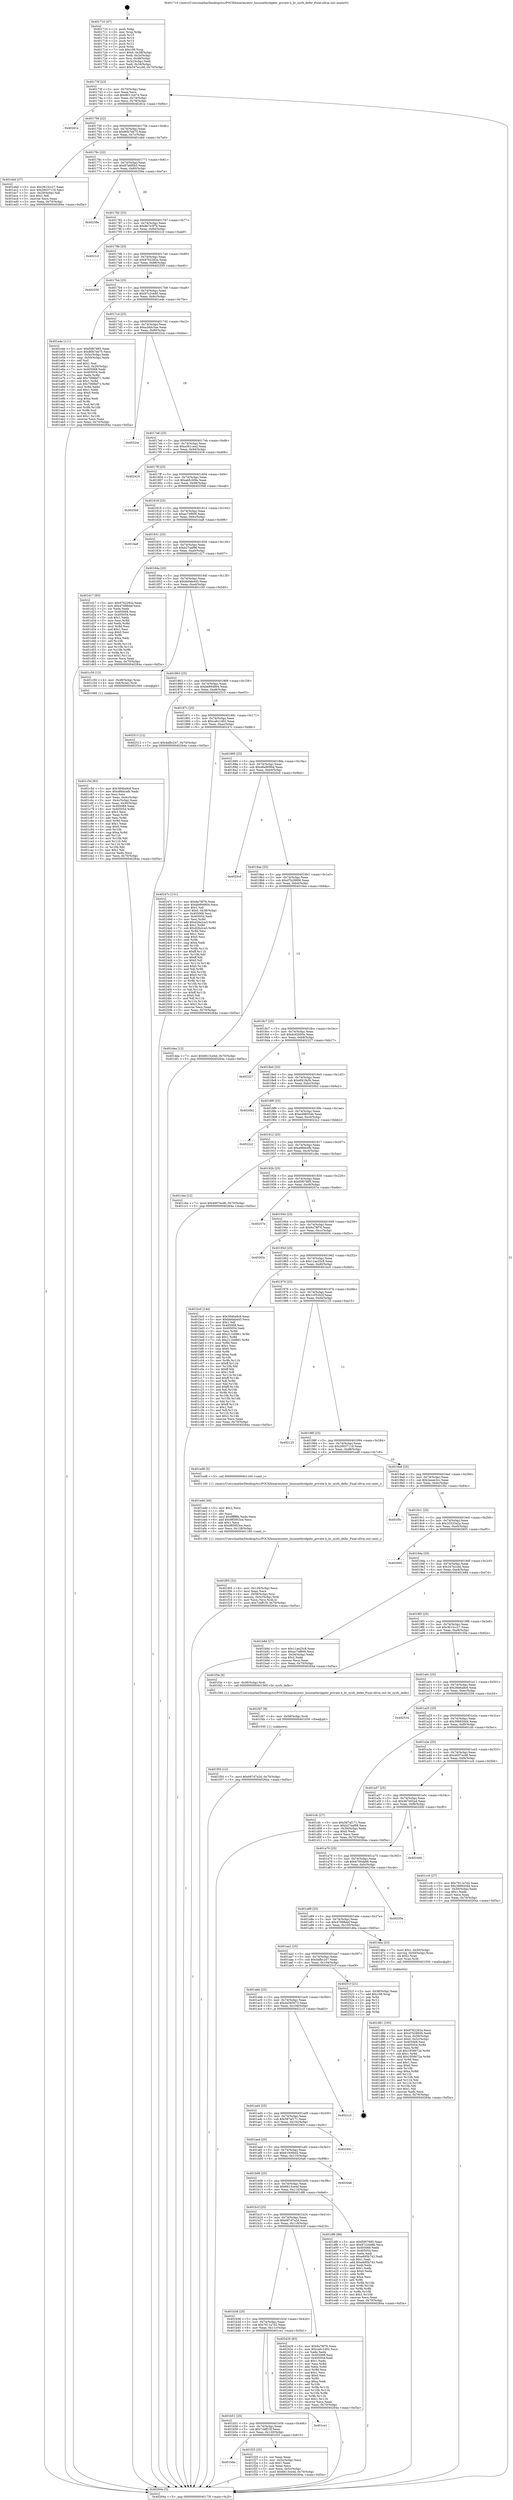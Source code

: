 digraph "0x401710" {
  label = "0x401710 (/mnt/c/Users/mathe/Desktop/tcc/POCII/binaries/extr_linuxnetbridgebr_private.h_br_sysfs_delbr_Final-ollvm.out::main(0))"
  labelloc = "t"
  node[shape=record]

  Entry [label="",width=0.3,height=0.3,shape=circle,fillcolor=black,style=filled]
  "0x40173f" [label="{
     0x40173f [23]\l
     | [instrs]\l
     &nbsp;&nbsp;0x40173f \<+3\>: mov -0x70(%rbp),%eax\l
     &nbsp;&nbsp;0x401742 \<+2\>: mov %eax,%ecx\l
     &nbsp;&nbsp;0x401744 \<+6\>: sub $0x8011b474,%ecx\l
     &nbsp;&nbsp;0x40174a \<+3\>: mov %eax,-0x74(%rbp)\l
     &nbsp;&nbsp;0x40174d \<+3\>: mov %ecx,-0x78(%rbp)\l
     &nbsp;&nbsp;0x401750 \<+6\>: je 000000000040261e \<main+0xf0e\>\l
  }"]
  "0x40261e" [label="{
     0x40261e\l
  }", style=dashed]
  "0x401756" [label="{
     0x401756 [22]\l
     | [instrs]\l
     &nbsp;&nbsp;0x401756 \<+5\>: jmp 000000000040175b \<main+0x4b\>\l
     &nbsp;&nbsp;0x40175b \<+3\>: mov -0x74(%rbp),%eax\l
     &nbsp;&nbsp;0x40175e \<+5\>: sub $0x80b7eb75,%eax\l
     &nbsp;&nbsp;0x401763 \<+3\>: mov %eax,-0x7c(%rbp)\l
     &nbsp;&nbsp;0x401766 \<+6\>: je 0000000000401ebd \<main+0x7ad\>\l
  }"]
  Exit [label="",width=0.3,height=0.3,shape=circle,fillcolor=black,style=filled,peripheries=2]
  "0x401ebd" [label="{
     0x401ebd [27]\l
     | [instrs]\l
     &nbsp;&nbsp;0x401ebd \<+5\>: mov $0x3615cc27,%eax\l
     &nbsp;&nbsp;0x401ec2 \<+5\>: mov $0x26037118,%ecx\l
     &nbsp;&nbsp;0x401ec7 \<+3\>: mov -0x29(%rbp),%dl\l
     &nbsp;&nbsp;0x401eca \<+3\>: test $0x1,%dl\l
     &nbsp;&nbsp;0x401ecd \<+3\>: cmovne %ecx,%eax\l
     &nbsp;&nbsp;0x401ed0 \<+3\>: mov %eax,-0x70(%rbp)\l
     &nbsp;&nbsp;0x401ed3 \<+5\>: jmp 000000000040264a \<main+0xf3a\>\l
  }"]
  "0x40176c" [label="{
     0x40176c [22]\l
     | [instrs]\l
     &nbsp;&nbsp;0x40176c \<+5\>: jmp 0000000000401771 \<main+0x61\>\l
     &nbsp;&nbsp;0x401771 \<+3\>: mov -0x74(%rbp),%eax\l
     &nbsp;&nbsp;0x401774 \<+5\>: sub $0x87a6f0b5,%eax\l
     &nbsp;&nbsp;0x401779 \<+3\>: mov %eax,-0x80(%rbp)\l
     &nbsp;&nbsp;0x40177c \<+6\>: je 000000000040258a \<main+0xe7a\>\l
  }"]
  "0x401f50" [label="{
     0x401f50 [12]\l
     | [instrs]\l
     &nbsp;&nbsp;0x401f50 \<+7\>: movl $0x687d7a2d,-0x70(%rbp)\l
     &nbsp;&nbsp;0x401f57 \<+5\>: jmp 000000000040264a \<main+0xf3a\>\l
  }"]
  "0x40258a" [label="{
     0x40258a\l
  }", style=dashed]
  "0x401782" [label="{
     0x401782 [25]\l
     | [instrs]\l
     &nbsp;&nbsp;0x401782 \<+5\>: jmp 0000000000401787 \<main+0x77\>\l
     &nbsp;&nbsp;0x401787 \<+3\>: mov -0x74(%rbp),%eax\l
     &nbsp;&nbsp;0x40178a \<+5\>: sub $0x8b7e3f7b,%eax\l
     &nbsp;&nbsp;0x40178f \<+6\>: mov %eax,-0x84(%rbp)\l
     &nbsp;&nbsp;0x401795 \<+6\>: je 00000000004021cf \<main+0xabf\>\l
  }"]
  "0x401f47" [label="{
     0x401f47 [9]\l
     | [instrs]\l
     &nbsp;&nbsp;0x401f47 \<+4\>: mov -0x58(%rbp),%rdi\l
     &nbsp;&nbsp;0x401f4b \<+5\>: call 0000000000401030 \<free@plt\>\l
     | [calls]\l
     &nbsp;&nbsp;0x401030 \{1\} (unknown)\l
  }"]
  "0x4021cf" [label="{
     0x4021cf\l
  }", style=dashed]
  "0x40179b" [label="{
     0x40179b [25]\l
     | [instrs]\l
     &nbsp;&nbsp;0x40179b \<+5\>: jmp 00000000004017a0 \<main+0x90\>\l
     &nbsp;&nbsp;0x4017a0 \<+3\>: mov -0x74(%rbp),%eax\l
     &nbsp;&nbsp;0x4017a3 \<+5\>: sub $0x9762282a,%eax\l
     &nbsp;&nbsp;0x4017a8 \<+6\>: mov %eax,-0x88(%rbp)\l
     &nbsp;&nbsp;0x4017ae \<+6\>: je 0000000000402550 \<main+0xe40\>\l
  }"]
  "0x401b6a" [label="{
     0x401b6a\l
  }", style=dashed]
  "0x402550" [label="{
     0x402550\l
  }", style=dashed]
  "0x4017b4" [label="{
     0x4017b4 [25]\l
     | [instrs]\l
     &nbsp;&nbsp;0x4017b4 \<+5\>: jmp 00000000004017b9 \<main+0xa9\>\l
     &nbsp;&nbsp;0x4017b9 \<+3\>: mov -0x74(%rbp),%eax\l
     &nbsp;&nbsp;0x4017bc \<+5\>: sub $0x97c24480,%eax\l
     &nbsp;&nbsp;0x4017c1 \<+6\>: mov %eax,-0x8c(%rbp)\l
     &nbsp;&nbsp;0x4017c7 \<+6\>: je 0000000000401e4e \<main+0x73e\>\l
  }"]
  "0x401f25" [label="{
     0x401f25 [25]\l
     | [instrs]\l
     &nbsp;&nbsp;0x401f25 \<+2\>: xor %eax,%eax\l
     &nbsp;&nbsp;0x401f27 \<+3\>: mov -0x5c(%rbp),%ecx\l
     &nbsp;&nbsp;0x401f2a \<+3\>: sub $0x1,%eax\l
     &nbsp;&nbsp;0x401f2d \<+2\>: sub %eax,%ecx\l
     &nbsp;&nbsp;0x401f2f \<+3\>: mov %ecx,-0x5c(%rbp)\l
     &nbsp;&nbsp;0x401f32 \<+7\>: movl $0x6613ce4d,-0x70(%rbp)\l
     &nbsp;&nbsp;0x401f39 \<+5\>: jmp 000000000040264a \<main+0xf3a\>\l
  }"]
  "0x401e4e" [label="{
     0x401e4e [111]\l
     | [instrs]\l
     &nbsp;&nbsp;0x401e4e \<+5\>: mov $0xf5f07885,%eax\l
     &nbsp;&nbsp;0x401e53 \<+5\>: mov $0x80b7eb75,%ecx\l
     &nbsp;&nbsp;0x401e58 \<+3\>: mov -0x5c(%rbp),%edx\l
     &nbsp;&nbsp;0x401e5b \<+3\>: cmp -0x50(%rbp),%edx\l
     &nbsp;&nbsp;0x401e5e \<+4\>: setl %sil\l
     &nbsp;&nbsp;0x401e62 \<+4\>: and $0x1,%sil\l
     &nbsp;&nbsp;0x401e66 \<+4\>: mov %sil,-0x29(%rbp)\l
     &nbsp;&nbsp;0x401e6a \<+7\>: mov 0x405068,%edx\l
     &nbsp;&nbsp;0x401e71 \<+7\>: mov 0x405054,%edi\l
     &nbsp;&nbsp;0x401e78 \<+3\>: mov %edx,%r8d\l
     &nbsp;&nbsp;0x401e7b \<+7\>: add $0x7068bf71,%r8d\l
     &nbsp;&nbsp;0x401e82 \<+4\>: sub $0x1,%r8d\l
     &nbsp;&nbsp;0x401e86 \<+7\>: sub $0x7068bf71,%r8d\l
     &nbsp;&nbsp;0x401e8d \<+4\>: imul %r8d,%edx\l
     &nbsp;&nbsp;0x401e91 \<+3\>: and $0x1,%edx\l
     &nbsp;&nbsp;0x401e94 \<+3\>: cmp $0x0,%edx\l
     &nbsp;&nbsp;0x401e97 \<+4\>: sete %sil\l
     &nbsp;&nbsp;0x401e9b \<+3\>: cmp $0xa,%edi\l
     &nbsp;&nbsp;0x401e9e \<+4\>: setl %r9b\l
     &nbsp;&nbsp;0x401ea2 \<+3\>: mov %sil,%r10b\l
     &nbsp;&nbsp;0x401ea5 \<+3\>: and %r9b,%r10b\l
     &nbsp;&nbsp;0x401ea8 \<+3\>: xor %r9b,%sil\l
     &nbsp;&nbsp;0x401eab \<+3\>: or %sil,%r10b\l
     &nbsp;&nbsp;0x401eae \<+4\>: test $0x1,%r10b\l
     &nbsp;&nbsp;0x401eb2 \<+3\>: cmovne %ecx,%eax\l
     &nbsp;&nbsp;0x401eb5 \<+3\>: mov %eax,-0x70(%rbp)\l
     &nbsp;&nbsp;0x401eb8 \<+5\>: jmp 000000000040264a \<main+0xf3a\>\l
  }"]
  "0x4017cd" [label="{
     0x4017cd [25]\l
     | [instrs]\l
     &nbsp;&nbsp;0x4017cd \<+5\>: jmp 00000000004017d2 \<main+0xc2\>\l
     &nbsp;&nbsp;0x4017d2 \<+3\>: mov -0x74(%rbp),%eax\l
     &nbsp;&nbsp;0x4017d5 \<+5\>: sub $0xa3ddc5ae,%eax\l
     &nbsp;&nbsp;0x4017da \<+6\>: mov %eax,-0x90(%rbp)\l
     &nbsp;&nbsp;0x4017e0 \<+6\>: je 00000000004022ce \<main+0xbbe\>\l
  }"]
  "0x401b51" [label="{
     0x401b51 [25]\l
     | [instrs]\l
     &nbsp;&nbsp;0x401b51 \<+5\>: jmp 0000000000401b56 \<main+0x446\>\l
     &nbsp;&nbsp;0x401b56 \<+3\>: mov -0x74(%rbp),%eax\l
     &nbsp;&nbsp;0x401b59 \<+5\>: sub $0x7cbff15f,%eax\l
     &nbsp;&nbsp;0x401b5e \<+6\>: mov %eax,-0x120(%rbp)\l
     &nbsp;&nbsp;0x401b64 \<+6\>: je 0000000000401f25 \<main+0x815\>\l
  }"]
  "0x4022ce" [label="{
     0x4022ce\l
  }", style=dashed]
  "0x4017e6" [label="{
     0x4017e6 [25]\l
     | [instrs]\l
     &nbsp;&nbsp;0x4017e6 \<+5\>: jmp 00000000004017eb \<main+0xdb\>\l
     &nbsp;&nbsp;0x4017eb \<+3\>: mov -0x74(%rbp),%eax\l
     &nbsp;&nbsp;0x4017ee \<+5\>: sub $0xa561cee2,%eax\l
     &nbsp;&nbsp;0x4017f3 \<+6\>: mov %eax,-0x94(%rbp)\l
     &nbsp;&nbsp;0x4017f9 \<+6\>: je 0000000000402418 \<main+0xd08\>\l
  }"]
  "0x401ce1" [label="{
     0x401ce1\l
  }", style=dashed]
  "0x402418" [label="{
     0x402418\l
  }", style=dashed]
  "0x4017ff" [label="{
     0x4017ff [25]\l
     | [instrs]\l
     &nbsp;&nbsp;0x4017ff \<+5\>: jmp 0000000000401804 \<main+0xf4\>\l
     &nbsp;&nbsp;0x401804 \<+3\>: mov -0x74(%rbp),%eax\l
     &nbsp;&nbsp;0x401807 \<+5\>: sub $0xabfc309e,%eax\l
     &nbsp;&nbsp;0x40180c \<+6\>: mov %eax,-0x98(%rbp)\l
     &nbsp;&nbsp;0x401812 \<+6\>: je 00000000004025b8 \<main+0xea8\>\l
  }"]
  "0x401b38" [label="{
     0x401b38 [25]\l
     | [instrs]\l
     &nbsp;&nbsp;0x401b38 \<+5\>: jmp 0000000000401b3d \<main+0x42d\>\l
     &nbsp;&nbsp;0x401b3d \<+3\>: mov -0x74(%rbp),%eax\l
     &nbsp;&nbsp;0x401b40 \<+5\>: sub $0x7911a7d2,%eax\l
     &nbsp;&nbsp;0x401b45 \<+6\>: mov %eax,-0x11c(%rbp)\l
     &nbsp;&nbsp;0x401b4b \<+6\>: je 0000000000401ce1 \<main+0x5d1\>\l
  }"]
  "0x4025b8" [label="{
     0x4025b8\l
  }", style=dashed]
  "0x401818" [label="{
     0x401818 [25]\l
     | [instrs]\l
     &nbsp;&nbsp;0x401818 \<+5\>: jmp 000000000040181d \<main+0x10d\>\l
     &nbsp;&nbsp;0x40181d \<+3\>: mov -0x74(%rbp),%eax\l
     &nbsp;&nbsp;0x401820 \<+5\>: sub $0xac74f609,%eax\l
     &nbsp;&nbsp;0x401825 \<+6\>: mov %eax,-0x9c(%rbp)\l
     &nbsp;&nbsp;0x40182b \<+6\>: je 0000000000401ba8 \<main+0x498\>\l
  }"]
  "0x402429" [label="{
     0x402429 [83]\l
     | [instrs]\l
     &nbsp;&nbsp;0x402429 \<+5\>: mov $0x8a78f76,%eax\l
     &nbsp;&nbsp;0x40242e \<+5\>: mov $0xca6c1d02,%ecx\l
     &nbsp;&nbsp;0x402433 \<+2\>: xor %edx,%edx\l
     &nbsp;&nbsp;0x402435 \<+7\>: mov 0x405068,%esi\l
     &nbsp;&nbsp;0x40243c \<+7\>: mov 0x405054,%edi\l
     &nbsp;&nbsp;0x402443 \<+3\>: sub $0x1,%edx\l
     &nbsp;&nbsp;0x402446 \<+3\>: mov %esi,%r8d\l
     &nbsp;&nbsp;0x402449 \<+3\>: add %edx,%r8d\l
     &nbsp;&nbsp;0x40244c \<+4\>: imul %r8d,%esi\l
     &nbsp;&nbsp;0x402450 \<+3\>: and $0x1,%esi\l
     &nbsp;&nbsp;0x402453 \<+3\>: cmp $0x0,%esi\l
     &nbsp;&nbsp;0x402456 \<+4\>: sete %r9b\l
     &nbsp;&nbsp;0x40245a \<+3\>: cmp $0xa,%edi\l
     &nbsp;&nbsp;0x40245d \<+4\>: setl %r10b\l
     &nbsp;&nbsp;0x402461 \<+3\>: mov %r9b,%r11b\l
     &nbsp;&nbsp;0x402464 \<+3\>: and %r10b,%r11b\l
     &nbsp;&nbsp;0x402467 \<+3\>: xor %r10b,%r9b\l
     &nbsp;&nbsp;0x40246a \<+3\>: or %r9b,%r11b\l
     &nbsp;&nbsp;0x40246d \<+4\>: test $0x1,%r11b\l
     &nbsp;&nbsp;0x402471 \<+3\>: cmovne %ecx,%eax\l
     &nbsp;&nbsp;0x402474 \<+3\>: mov %eax,-0x70(%rbp)\l
     &nbsp;&nbsp;0x402477 \<+5\>: jmp 000000000040264a \<main+0xf3a\>\l
  }"]
  "0x401ba8" [label="{
     0x401ba8\l
  }", style=dashed]
  "0x401831" [label="{
     0x401831 [25]\l
     | [instrs]\l
     &nbsp;&nbsp;0x401831 \<+5\>: jmp 0000000000401836 \<main+0x126\>\l
     &nbsp;&nbsp;0x401836 \<+3\>: mov -0x74(%rbp),%eax\l
     &nbsp;&nbsp;0x401839 \<+5\>: sub $0xb27aaf98,%eax\l
     &nbsp;&nbsp;0x40183e \<+6\>: mov %eax,-0xa0(%rbp)\l
     &nbsp;&nbsp;0x401844 \<+6\>: je 0000000000401d17 \<main+0x607\>\l
  }"]
  "0x401f05" [label="{
     0x401f05 [32]\l
     | [instrs]\l
     &nbsp;&nbsp;0x401f05 \<+6\>: mov -0x128(%rbp),%ecx\l
     &nbsp;&nbsp;0x401f0b \<+3\>: imul %eax,%ecx\l
     &nbsp;&nbsp;0x401f0e \<+4\>: mov -0x58(%rbp),%rsi\l
     &nbsp;&nbsp;0x401f12 \<+4\>: movslq -0x5c(%rbp),%rdi\l
     &nbsp;&nbsp;0x401f16 \<+3\>: mov %ecx,(%rsi,%rdi,4)\l
     &nbsp;&nbsp;0x401f19 \<+7\>: movl $0x7cbff15f,-0x70(%rbp)\l
     &nbsp;&nbsp;0x401f20 \<+5\>: jmp 000000000040264a \<main+0xf3a\>\l
  }"]
  "0x401d17" [label="{
     0x401d17 [83]\l
     | [instrs]\l
     &nbsp;&nbsp;0x401d17 \<+5\>: mov $0x9762282a,%eax\l
     &nbsp;&nbsp;0x401d1c \<+5\>: mov $0x47088def,%ecx\l
     &nbsp;&nbsp;0x401d21 \<+2\>: xor %edx,%edx\l
     &nbsp;&nbsp;0x401d23 \<+7\>: mov 0x405068,%esi\l
     &nbsp;&nbsp;0x401d2a \<+7\>: mov 0x405054,%edi\l
     &nbsp;&nbsp;0x401d31 \<+3\>: sub $0x1,%edx\l
     &nbsp;&nbsp;0x401d34 \<+3\>: mov %esi,%r8d\l
     &nbsp;&nbsp;0x401d37 \<+3\>: add %edx,%r8d\l
     &nbsp;&nbsp;0x401d3a \<+4\>: imul %r8d,%esi\l
     &nbsp;&nbsp;0x401d3e \<+3\>: and $0x1,%esi\l
     &nbsp;&nbsp;0x401d41 \<+3\>: cmp $0x0,%esi\l
     &nbsp;&nbsp;0x401d44 \<+4\>: sete %r9b\l
     &nbsp;&nbsp;0x401d48 \<+3\>: cmp $0xa,%edi\l
     &nbsp;&nbsp;0x401d4b \<+4\>: setl %r10b\l
     &nbsp;&nbsp;0x401d4f \<+3\>: mov %r9b,%r11b\l
     &nbsp;&nbsp;0x401d52 \<+3\>: and %r10b,%r11b\l
     &nbsp;&nbsp;0x401d55 \<+3\>: xor %r10b,%r9b\l
     &nbsp;&nbsp;0x401d58 \<+3\>: or %r9b,%r11b\l
     &nbsp;&nbsp;0x401d5b \<+4\>: test $0x1,%r11b\l
     &nbsp;&nbsp;0x401d5f \<+3\>: cmovne %ecx,%eax\l
     &nbsp;&nbsp;0x401d62 \<+3\>: mov %eax,-0x70(%rbp)\l
     &nbsp;&nbsp;0x401d65 \<+5\>: jmp 000000000040264a \<main+0xf3a\>\l
  }"]
  "0x40184a" [label="{
     0x40184a [25]\l
     | [instrs]\l
     &nbsp;&nbsp;0x40184a \<+5\>: jmp 000000000040184f \<main+0x13f\>\l
     &nbsp;&nbsp;0x40184f \<+3\>: mov -0x74(%rbp),%eax\l
     &nbsp;&nbsp;0x401852 \<+5\>: sub $0xbb0ab445,%eax\l
     &nbsp;&nbsp;0x401857 \<+6\>: mov %eax,-0xa4(%rbp)\l
     &nbsp;&nbsp;0x40185d \<+6\>: je 0000000000401c50 \<main+0x540\>\l
  }"]
  "0x401edd" [label="{
     0x401edd [40]\l
     | [instrs]\l
     &nbsp;&nbsp;0x401edd \<+5\>: mov $0x2,%ecx\l
     &nbsp;&nbsp;0x401ee2 \<+1\>: cltd\l
     &nbsp;&nbsp;0x401ee3 \<+2\>: idiv %ecx\l
     &nbsp;&nbsp;0x401ee5 \<+6\>: imul $0xfffffffe,%edx,%ecx\l
     &nbsp;&nbsp;0x401eeb \<+6\>: add $0x985953ce,%ecx\l
     &nbsp;&nbsp;0x401ef1 \<+3\>: add $0x1,%ecx\l
     &nbsp;&nbsp;0x401ef4 \<+6\>: sub $0x985953ce,%ecx\l
     &nbsp;&nbsp;0x401efa \<+6\>: mov %ecx,-0x128(%rbp)\l
     &nbsp;&nbsp;0x401f00 \<+5\>: call 0000000000401160 \<next_i\>\l
     | [calls]\l
     &nbsp;&nbsp;0x401160 \{1\} (/mnt/c/Users/mathe/Desktop/tcc/POCII/binaries/extr_linuxnetbridgebr_private.h_br_sysfs_delbr_Final-ollvm.out::next_i)\l
  }"]
  "0x401c50" [label="{
     0x401c50 [13]\l
     | [instrs]\l
     &nbsp;&nbsp;0x401c50 \<+4\>: mov -0x48(%rbp),%rax\l
     &nbsp;&nbsp;0x401c54 \<+4\>: mov 0x8(%rax),%rdi\l
     &nbsp;&nbsp;0x401c58 \<+5\>: call 0000000000401060 \<atoi@plt\>\l
     | [calls]\l
     &nbsp;&nbsp;0x401060 \{1\} (unknown)\l
  }"]
  "0x401863" [label="{
     0x401863 [25]\l
     | [instrs]\l
     &nbsp;&nbsp;0x401863 \<+5\>: jmp 0000000000401868 \<main+0x158\>\l
     &nbsp;&nbsp;0x401868 \<+3\>: mov -0x74(%rbp),%eax\l
     &nbsp;&nbsp;0x40186b \<+5\>: sub $0xbb894804,%eax\l
     &nbsp;&nbsp;0x401870 \<+6\>: mov %eax,-0xa8(%rbp)\l
     &nbsp;&nbsp;0x401876 \<+6\>: je 0000000000402513 \<main+0xe03\>\l
  }"]
  "0x401b1f" [label="{
     0x401b1f [25]\l
     | [instrs]\l
     &nbsp;&nbsp;0x401b1f \<+5\>: jmp 0000000000401b24 \<main+0x414\>\l
     &nbsp;&nbsp;0x401b24 \<+3\>: mov -0x74(%rbp),%eax\l
     &nbsp;&nbsp;0x401b27 \<+5\>: sub $0x687d7a2d,%eax\l
     &nbsp;&nbsp;0x401b2c \<+6\>: mov %eax,-0x118(%rbp)\l
     &nbsp;&nbsp;0x401b32 \<+6\>: je 0000000000402429 \<main+0xd19\>\l
  }"]
  "0x402513" [label="{
     0x402513 [12]\l
     | [instrs]\l
     &nbsp;&nbsp;0x402513 \<+7\>: movl $0x4afbc247,-0x70(%rbp)\l
     &nbsp;&nbsp;0x40251a \<+5\>: jmp 000000000040264a \<main+0xf3a\>\l
  }"]
  "0x40187c" [label="{
     0x40187c [25]\l
     | [instrs]\l
     &nbsp;&nbsp;0x40187c \<+5\>: jmp 0000000000401881 \<main+0x171\>\l
     &nbsp;&nbsp;0x401881 \<+3\>: mov -0x74(%rbp),%eax\l
     &nbsp;&nbsp;0x401884 \<+5\>: sub $0xca6c1d02,%eax\l
     &nbsp;&nbsp;0x401889 \<+6\>: mov %eax,-0xac(%rbp)\l
     &nbsp;&nbsp;0x40188f \<+6\>: je 000000000040247c \<main+0xd6c\>\l
  }"]
  "0x401df6" [label="{
     0x401df6 [88]\l
     | [instrs]\l
     &nbsp;&nbsp;0x401df6 \<+5\>: mov $0xf5f07885,%eax\l
     &nbsp;&nbsp;0x401dfb \<+5\>: mov $0x97c24480,%ecx\l
     &nbsp;&nbsp;0x401e00 \<+7\>: mov 0x405068,%edx\l
     &nbsp;&nbsp;0x401e07 \<+7\>: mov 0x405054,%esi\l
     &nbsp;&nbsp;0x401e0e \<+2\>: mov %edx,%edi\l
     &nbsp;&nbsp;0x401e10 \<+6\>: sub $0xe695b743,%edi\l
     &nbsp;&nbsp;0x401e16 \<+3\>: sub $0x1,%edi\l
     &nbsp;&nbsp;0x401e19 \<+6\>: add $0xe695b743,%edi\l
     &nbsp;&nbsp;0x401e1f \<+3\>: imul %edi,%edx\l
     &nbsp;&nbsp;0x401e22 \<+3\>: and $0x1,%edx\l
     &nbsp;&nbsp;0x401e25 \<+3\>: cmp $0x0,%edx\l
     &nbsp;&nbsp;0x401e28 \<+4\>: sete %r8b\l
     &nbsp;&nbsp;0x401e2c \<+3\>: cmp $0xa,%esi\l
     &nbsp;&nbsp;0x401e2f \<+4\>: setl %r9b\l
     &nbsp;&nbsp;0x401e33 \<+3\>: mov %r8b,%r10b\l
     &nbsp;&nbsp;0x401e36 \<+3\>: and %r9b,%r10b\l
     &nbsp;&nbsp;0x401e39 \<+3\>: xor %r9b,%r8b\l
     &nbsp;&nbsp;0x401e3c \<+3\>: or %r8b,%r10b\l
     &nbsp;&nbsp;0x401e3f \<+4\>: test $0x1,%r10b\l
     &nbsp;&nbsp;0x401e43 \<+3\>: cmovne %ecx,%eax\l
     &nbsp;&nbsp;0x401e46 \<+3\>: mov %eax,-0x70(%rbp)\l
     &nbsp;&nbsp;0x401e49 \<+5\>: jmp 000000000040264a \<main+0xf3a\>\l
  }"]
  "0x40247c" [label="{
     0x40247c [151]\l
     | [instrs]\l
     &nbsp;&nbsp;0x40247c \<+5\>: mov $0x8a78f76,%eax\l
     &nbsp;&nbsp;0x402481 \<+5\>: mov $0xbb894804,%ecx\l
     &nbsp;&nbsp;0x402486 \<+2\>: mov $0x1,%dl\l
     &nbsp;&nbsp;0x402488 \<+7\>: movl $0x0,-0x38(%rbp)\l
     &nbsp;&nbsp;0x40248f \<+7\>: mov 0x405068,%esi\l
     &nbsp;&nbsp;0x402496 \<+7\>: mov 0x405054,%edi\l
     &nbsp;&nbsp;0x40249d \<+3\>: mov %esi,%r8d\l
     &nbsp;&nbsp;0x4024a0 \<+7\>: add $0xd2fa2ca3,%r8d\l
     &nbsp;&nbsp;0x4024a7 \<+4\>: sub $0x1,%r8d\l
     &nbsp;&nbsp;0x4024ab \<+7\>: sub $0xd2fa2ca3,%r8d\l
     &nbsp;&nbsp;0x4024b2 \<+4\>: imul %r8d,%esi\l
     &nbsp;&nbsp;0x4024b6 \<+3\>: and $0x1,%esi\l
     &nbsp;&nbsp;0x4024b9 \<+3\>: cmp $0x0,%esi\l
     &nbsp;&nbsp;0x4024bc \<+4\>: sete %r9b\l
     &nbsp;&nbsp;0x4024c0 \<+3\>: cmp $0xa,%edi\l
     &nbsp;&nbsp;0x4024c3 \<+4\>: setl %r10b\l
     &nbsp;&nbsp;0x4024c7 \<+3\>: mov %r9b,%r11b\l
     &nbsp;&nbsp;0x4024ca \<+4\>: xor $0xff,%r11b\l
     &nbsp;&nbsp;0x4024ce \<+3\>: mov %r10b,%bl\l
     &nbsp;&nbsp;0x4024d1 \<+3\>: xor $0xff,%bl\l
     &nbsp;&nbsp;0x4024d4 \<+3\>: xor $0x0,%dl\l
     &nbsp;&nbsp;0x4024d7 \<+3\>: mov %r11b,%r14b\l
     &nbsp;&nbsp;0x4024da \<+4\>: and $0x0,%r14b\l
     &nbsp;&nbsp;0x4024de \<+3\>: and %dl,%r9b\l
     &nbsp;&nbsp;0x4024e1 \<+3\>: mov %bl,%r15b\l
     &nbsp;&nbsp;0x4024e4 \<+4\>: and $0x0,%r15b\l
     &nbsp;&nbsp;0x4024e8 \<+3\>: and %dl,%r10b\l
     &nbsp;&nbsp;0x4024eb \<+3\>: or %r9b,%r14b\l
     &nbsp;&nbsp;0x4024ee \<+3\>: or %r10b,%r15b\l
     &nbsp;&nbsp;0x4024f1 \<+3\>: xor %r15b,%r14b\l
     &nbsp;&nbsp;0x4024f4 \<+3\>: or %bl,%r11b\l
     &nbsp;&nbsp;0x4024f7 \<+4\>: xor $0xff,%r11b\l
     &nbsp;&nbsp;0x4024fb \<+3\>: or $0x0,%dl\l
     &nbsp;&nbsp;0x4024fe \<+3\>: and %dl,%r11b\l
     &nbsp;&nbsp;0x402501 \<+3\>: or %r11b,%r14b\l
     &nbsp;&nbsp;0x402504 \<+4\>: test $0x1,%r14b\l
     &nbsp;&nbsp;0x402508 \<+3\>: cmovne %ecx,%eax\l
     &nbsp;&nbsp;0x40250b \<+3\>: mov %eax,-0x70(%rbp)\l
     &nbsp;&nbsp;0x40250e \<+5\>: jmp 000000000040264a \<main+0xf3a\>\l
  }"]
  "0x401895" [label="{
     0x401895 [25]\l
     | [instrs]\l
     &nbsp;&nbsp;0x401895 \<+5\>: jmp 000000000040189a \<main+0x18a\>\l
     &nbsp;&nbsp;0x40189a \<+3\>: mov -0x74(%rbp),%eax\l
     &nbsp;&nbsp;0x40189d \<+5\>: sub $0xd6a9099d,%eax\l
     &nbsp;&nbsp;0x4018a2 \<+6\>: mov %eax,-0xb0(%rbp)\l
     &nbsp;&nbsp;0x4018a8 \<+6\>: je 00000000004020cd \<main+0x9bd\>\l
  }"]
  "0x401b06" [label="{
     0x401b06 [25]\l
     | [instrs]\l
     &nbsp;&nbsp;0x401b06 \<+5\>: jmp 0000000000401b0b \<main+0x3fb\>\l
     &nbsp;&nbsp;0x401b0b \<+3\>: mov -0x74(%rbp),%eax\l
     &nbsp;&nbsp;0x401b0e \<+5\>: sub $0x6613ce4d,%eax\l
     &nbsp;&nbsp;0x401b13 \<+6\>: mov %eax,-0x114(%rbp)\l
     &nbsp;&nbsp;0x401b19 \<+6\>: je 0000000000401df6 \<main+0x6e6\>\l
  }"]
  "0x4020cd" [label="{
     0x4020cd\l
  }", style=dashed]
  "0x4018ae" [label="{
     0x4018ae [25]\l
     | [instrs]\l
     &nbsp;&nbsp;0x4018ae \<+5\>: jmp 00000000004018b3 \<main+0x1a3\>\l
     &nbsp;&nbsp;0x4018b3 \<+3\>: mov -0x74(%rbp),%eax\l
     &nbsp;&nbsp;0x4018b6 \<+5\>: sub $0xd7b28606,%eax\l
     &nbsp;&nbsp;0x4018bb \<+6\>: mov %eax,-0xb4(%rbp)\l
     &nbsp;&nbsp;0x4018c1 \<+6\>: je 0000000000401dea \<main+0x6da\>\l
  }"]
  "0x4020a6" [label="{
     0x4020a6\l
  }", style=dashed]
  "0x401dea" [label="{
     0x401dea [12]\l
     | [instrs]\l
     &nbsp;&nbsp;0x401dea \<+7\>: movl $0x6613ce4d,-0x70(%rbp)\l
     &nbsp;&nbsp;0x401df1 \<+5\>: jmp 000000000040264a \<main+0xf3a\>\l
  }"]
  "0x4018c7" [label="{
     0x4018c7 [25]\l
     | [instrs]\l
     &nbsp;&nbsp;0x4018c7 \<+5\>: jmp 00000000004018cc \<main+0x1bc\>\l
     &nbsp;&nbsp;0x4018cc \<+3\>: mov -0x74(%rbp),%eax\l
     &nbsp;&nbsp;0x4018cf \<+5\>: sub $0xdcd2b93e,%eax\l
     &nbsp;&nbsp;0x4018d4 \<+6\>: mov %eax,-0xb8(%rbp)\l
     &nbsp;&nbsp;0x4018da \<+6\>: je 0000000000402227 \<main+0xb17\>\l
  }"]
  "0x401aed" [label="{
     0x401aed [25]\l
     | [instrs]\l
     &nbsp;&nbsp;0x401aed \<+5\>: jmp 0000000000401af2 \<main+0x3e2\>\l
     &nbsp;&nbsp;0x401af2 \<+3\>: mov -0x74(%rbp),%eax\l
     &nbsp;&nbsp;0x401af5 \<+5\>: sub $0x619c6bd2,%eax\l
     &nbsp;&nbsp;0x401afa \<+6\>: mov %eax,-0x110(%rbp)\l
     &nbsp;&nbsp;0x401b00 \<+6\>: je 00000000004020a6 \<main+0x996\>\l
  }"]
  "0x402227" [label="{
     0x402227\l
  }", style=dashed]
  "0x4018e0" [label="{
     0x4018e0 [25]\l
     | [instrs]\l
     &nbsp;&nbsp;0x4018e0 \<+5\>: jmp 00000000004018e5 \<main+0x1d5\>\l
     &nbsp;&nbsp;0x4018e5 \<+3\>: mov -0x74(%rbp),%eax\l
     &nbsp;&nbsp;0x4018e8 \<+5\>: sub $0xdf41fa5b,%eax\l
     &nbsp;&nbsp;0x4018ed \<+6\>: mov %eax,-0xbc(%rbp)\l
     &nbsp;&nbsp;0x4018f3 \<+6\>: je 00000000004020b2 \<main+0x9a2\>\l
  }"]
  "0x40240c" [label="{
     0x40240c\l
  }", style=dashed]
  "0x4020b2" [label="{
     0x4020b2\l
  }", style=dashed]
  "0x4018f9" [label="{
     0x4018f9 [25]\l
     | [instrs]\l
     &nbsp;&nbsp;0x4018f9 \<+5\>: jmp 00000000004018fe \<main+0x1ee\>\l
     &nbsp;&nbsp;0x4018fe \<+3\>: mov -0x74(%rbp),%eax\l
     &nbsp;&nbsp;0x401901 \<+5\>: sub $0xe498054d,%eax\l
     &nbsp;&nbsp;0x401906 \<+6\>: mov %eax,-0xc0(%rbp)\l
     &nbsp;&nbsp;0x40190c \<+6\>: je 00000000004022c2 \<main+0xbb2\>\l
  }"]
  "0x401ad4" [label="{
     0x401ad4 [25]\l
     | [instrs]\l
     &nbsp;&nbsp;0x401ad4 \<+5\>: jmp 0000000000401ad9 \<main+0x3c9\>\l
     &nbsp;&nbsp;0x401ad9 \<+3\>: mov -0x74(%rbp),%eax\l
     &nbsp;&nbsp;0x401adc \<+5\>: sub $0x587af171,%eax\l
     &nbsp;&nbsp;0x401ae1 \<+6\>: mov %eax,-0x10c(%rbp)\l
     &nbsp;&nbsp;0x401ae7 \<+6\>: je 000000000040240c \<main+0xcfc\>\l
  }"]
  "0x4022c2" [label="{
     0x4022c2\l
  }", style=dashed]
  "0x401912" [label="{
     0x401912 [25]\l
     | [instrs]\l
     &nbsp;&nbsp;0x401912 \<+5\>: jmp 0000000000401917 \<main+0x207\>\l
     &nbsp;&nbsp;0x401917 \<+3\>: mov -0x74(%rbp),%eax\l
     &nbsp;&nbsp;0x40191a \<+5\>: sub $0xe88dcefb,%eax\l
     &nbsp;&nbsp;0x40191f \<+6\>: mov %eax,-0xc4(%rbp)\l
     &nbsp;&nbsp;0x401925 \<+6\>: je 0000000000401cba \<main+0x5aa\>\l
  }"]
  "0x4021c3" [label="{
     0x4021c3\l
  }", style=dashed]
  "0x401cba" [label="{
     0x401cba [12]\l
     | [instrs]\l
     &nbsp;&nbsp;0x401cba \<+7\>: movl $0x4607ecd6,-0x70(%rbp)\l
     &nbsp;&nbsp;0x401cc1 \<+5\>: jmp 000000000040264a \<main+0xf3a\>\l
  }"]
  "0x40192b" [label="{
     0x40192b [25]\l
     | [instrs]\l
     &nbsp;&nbsp;0x40192b \<+5\>: jmp 0000000000401930 \<main+0x220\>\l
     &nbsp;&nbsp;0x401930 \<+3\>: mov -0x74(%rbp),%eax\l
     &nbsp;&nbsp;0x401933 \<+5\>: sub $0xf5f07885,%eax\l
     &nbsp;&nbsp;0x401938 \<+6\>: mov %eax,-0xc8(%rbp)\l
     &nbsp;&nbsp;0x40193e \<+6\>: je 000000000040257e \<main+0xe6e\>\l
  }"]
  "0x401abb" [label="{
     0x401abb [25]\l
     | [instrs]\l
     &nbsp;&nbsp;0x401abb \<+5\>: jmp 0000000000401ac0 \<main+0x3b0\>\l
     &nbsp;&nbsp;0x401ac0 \<+3\>: mov -0x74(%rbp),%eax\l
     &nbsp;&nbsp;0x401ac3 \<+5\>: sub $0x4e565673,%eax\l
     &nbsp;&nbsp;0x401ac8 \<+6\>: mov %eax,-0x108(%rbp)\l
     &nbsp;&nbsp;0x401ace \<+6\>: je 00000000004021c3 \<main+0xab3\>\l
  }"]
  "0x40257e" [label="{
     0x40257e\l
  }", style=dashed]
  "0x401944" [label="{
     0x401944 [25]\l
     | [instrs]\l
     &nbsp;&nbsp;0x401944 \<+5\>: jmp 0000000000401949 \<main+0x239\>\l
     &nbsp;&nbsp;0x401949 \<+3\>: mov -0x74(%rbp),%eax\l
     &nbsp;&nbsp;0x40194c \<+5\>: sub $0x8a78f76,%eax\l
     &nbsp;&nbsp;0x401951 \<+6\>: mov %eax,-0xcc(%rbp)\l
     &nbsp;&nbsp;0x401957 \<+6\>: je 000000000040263c \<main+0xf2c\>\l
  }"]
  "0x40251f" [label="{
     0x40251f [21]\l
     | [instrs]\l
     &nbsp;&nbsp;0x40251f \<+3\>: mov -0x38(%rbp),%eax\l
     &nbsp;&nbsp;0x402522 \<+7\>: add $0x108,%rsp\l
     &nbsp;&nbsp;0x402529 \<+1\>: pop %rbx\l
     &nbsp;&nbsp;0x40252a \<+2\>: pop %r12\l
     &nbsp;&nbsp;0x40252c \<+2\>: pop %r13\l
     &nbsp;&nbsp;0x40252e \<+2\>: pop %r14\l
     &nbsp;&nbsp;0x402530 \<+2\>: pop %r15\l
     &nbsp;&nbsp;0x402532 \<+1\>: pop %rbp\l
     &nbsp;&nbsp;0x402533 \<+1\>: ret\l
  }"]
  "0x40263c" [label="{
     0x40263c\l
  }", style=dashed]
  "0x40195d" [label="{
     0x40195d [25]\l
     | [instrs]\l
     &nbsp;&nbsp;0x40195d \<+5\>: jmp 0000000000401962 \<main+0x252\>\l
     &nbsp;&nbsp;0x401962 \<+3\>: mov -0x74(%rbp),%eax\l
     &nbsp;&nbsp;0x401965 \<+5\>: sub $0x11ae25c8,%eax\l
     &nbsp;&nbsp;0x40196a \<+6\>: mov %eax,-0xd0(%rbp)\l
     &nbsp;&nbsp;0x401970 \<+6\>: je 0000000000401bc0 \<main+0x4b0\>\l
  }"]
  "0x401d81" [label="{
     0x401d81 [105]\l
     | [instrs]\l
     &nbsp;&nbsp;0x401d81 \<+5\>: mov $0x9762282a,%ecx\l
     &nbsp;&nbsp;0x401d86 \<+5\>: mov $0xd7b28606,%edx\l
     &nbsp;&nbsp;0x401d8b \<+4\>: mov %rax,-0x58(%rbp)\l
     &nbsp;&nbsp;0x401d8f \<+7\>: movl $0x0,-0x5c(%rbp)\l
     &nbsp;&nbsp;0x401d96 \<+7\>: mov 0x405068,%esi\l
     &nbsp;&nbsp;0x401d9d \<+8\>: mov 0x405054,%r8d\l
     &nbsp;&nbsp;0x401da5 \<+3\>: mov %esi,%r9d\l
     &nbsp;&nbsp;0x401da8 \<+7\>: sub $0x1858672e,%r9d\l
     &nbsp;&nbsp;0x401daf \<+4\>: sub $0x1,%r9d\l
     &nbsp;&nbsp;0x401db3 \<+7\>: add $0x1858672e,%r9d\l
     &nbsp;&nbsp;0x401dba \<+4\>: imul %r9d,%esi\l
     &nbsp;&nbsp;0x401dbe \<+3\>: and $0x1,%esi\l
     &nbsp;&nbsp;0x401dc1 \<+3\>: cmp $0x0,%esi\l
     &nbsp;&nbsp;0x401dc4 \<+4\>: sete %r10b\l
     &nbsp;&nbsp;0x401dc8 \<+4\>: cmp $0xa,%r8d\l
     &nbsp;&nbsp;0x401dcc \<+4\>: setl %r11b\l
     &nbsp;&nbsp;0x401dd0 \<+3\>: mov %r10b,%bl\l
     &nbsp;&nbsp;0x401dd3 \<+3\>: and %r11b,%bl\l
     &nbsp;&nbsp;0x401dd6 \<+3\>: xor %r11b,%r10b\l
     &nbsp;&nbsp;0x401dd9 \<+3\>: or %r10b,%bl\l
     &nbsp;&nbsp;0x401ddc \<+3\>: test $0x1,%bl\l
     &nbsp;&nbsp;0x401ddf \<+3\>: cmovne %edx,%ecx\l
     &nbsp;&nbsp;0x401de2 \<+3\>: mov %ecx,-0x70(%rbp)\l
     &nbsp;&nbsp;0x401de5 \<+5\>: jmp 000000000040264a \<main+0xf3a\>\l
  }"]
  "0x401bc0" [label="{
     0x401bc0 [144]\l
     | [instrs]\l
     &nbsp;&nbsp;0x401bc0 \<+5\>: mov $0x3846a9c8,%eax\l
     &nbsp;&nbsp;0x401bc5 \<+5\>: mov $0xbb0ab445,%ecx\l
     &nbsp;&nbsp;0x401bca \<+2\>: mov $0x1,%dl\l
     &nbsp;&nbsp;0x401bcc \<+7\>: mov 0x405068,%esi\l
     &nbsp;&nbsp;0x401bd3 \<+7\>: mov 0x405054,%edi\l
     &nbsp;&nbsp;0x401bda \<+3\>: mov %esi,%r8d\l
     &nbsp;&nbsp;0x401bdd \<+7\>: add $0x211b0861,%r8d\l
     &nbsp;&nbsp;0x401be4 \<+4\>: sub $0x1,%r8d\l
     &nbsp;&nbsp;0x401be8 \<+7\>: sub $0x211b0861,%r8d\l
     &nbsp;&nbsp;0x401bef \<+4\>: imul %r8d,%esi\l
     &nbsp;&nbsp;0x401bf3 \<+3\>: and $0x1,%esi\l
     &nbsp;&nbsp;0x401bf6 \<+3\>: cmp $0x0,%esi\l
     &nbsp;&nbsp;0x401bf9 \<+4\>: sete %r9b\l
     &nbsp;&nbsp;0x401bfd \<+3\>: cmp $0xa,%edi\l
     &nbsp;&nbsp;0x401c00 \<+4\>: setl %r10b\l
     &nbsp;&nbsp;0x401c04 \<+3\>: mov %r9b,%r11b\l
     &nbsp;&nbsp;0x401c07 \<+4\>: xor $0xff,%r11b\l
     &nbsp;&nbsp;0x401c0b \<+3\>: mov %r10b,%bl\l
     &nbsp;&nbsp;0x401c0e \<+3\>: xor $0xff,%bl\l
     &nbsp;&nbsp;0x401c11 \<+3\>: xor $0x1,%dl\l
     &nbsp;&nbsp;0x401c14 \<+3\>: mov %r11b,%r14b\l
     &nbsp;&nbsp;0x401c17 \<+4\>: and $0xff,%r14b\l
     &nbsp;&nbsp;0x401c1b \<+3\>: and %dl,%r9b\l
     &nbsp;&nbsp;0x401c1e \<+3\>: mov %bl,%r15b\l
     &nbsp;&nbsp;0x401c21 \<+4\>: and $0xff,%r15b\l
     &nbsp;&nbsp;0x401c25 \<+3\>: and %dl,%r10b\l
     &nbsp;&nbsp;0x401c28 \<+3\>: or %r9b,%r14b\l
     &nbsp;&nbsp;0x401c2b \<+3\>: or %r10b,%r15b\l
     &nbsp;&nbsp;0x401c2e \<+3\>: xor %r15b,%r14b\l
     &nbsp;&nbsp;0x401c31 \<+3\>: or %bl,%r11b\l
     &nbsp;&nbsp;0x401c34 \<+4\>: xor $0xff,%r11b\l
     &nbsp;&nbsp;0x401c38 \<+3\>: or $0x1,%dl\l
     &nbsp;&nbsp;0x401c3b \<+3\>: and %dl,%r11b\l
     &nbsp;&nbsp;0x401c3e \<+3\>: or %r11b,%r14b\l
     &nbsp;&nbsp;0x401c41 \<+4\>: test $0x1,%r14b\l
     &nbsp;&nbsp;0x401c45 \<+3\>: cmovne %ecx,%eax\l
     &nbsp;&nbsp;0x401c48 \<+3\>: mov %eax,-0x70(%rbp)\l
     &nbsp;&nbsp;0x401c4b \<+5\>: jmp 000000000040264a \<main+0xf3a\>\l
  }"]
  "0x401976" [label="{
     0x401976 [25]\l
     | [instrs]\l
     &nbsp;&nbsp;0x401976 \<+5\>: jmp 000000000040197b \<main+0x26b\>\l
     &nbsp;&nbsp;0x40197b \<+3\>: mov -0x74(%rbp),%eax\l
     &nbsp;&nbsp;0x40197e \<+5\>: sub $0x1c052b2f,%eax\l
     &nbsp;&nbsp;0x401983 \<+6\>: mov %eax,-0xd4(%rbp)\l
     &nbsp;&nbsp;0x401989 \<+6\>: je 0000000000402125 \<main+0xa15\>\l
  }"]
  "0x401aa2" [label="{
     0x401aa2 [25]\l
     | [instrs]\l
     &nbsp;&nbsp;0x401aa2 \<+5\>: jmp 0000000000401aa7 \<main+0x397\>\l
     &nbsp;&nbsp;0x401aa7 \<+3\>: mov -0x74(%rbp),%eax\l
     &nbsp;&nbsp;0x401aaa \<+5\>: sub $0x4afbc247,%eax\l
     &nbsp;&nbsp;0x401aaf \<+6\>: mov %eax,-0x104(%rbp)\l
     &nbsp;&nbsp;0x401ab5 \<+6\>: je 000000000040251f \<main+0xe0f\>\l
  }"]
  "0x402125" [label="{
     0x402125\l
  }", style=dashed]
  "0x40198f" [label="{
     0x40198f [25]\l
     | [instrs]\l
     &nbsp;&nbsp;0x40198f \<+5\>: jmp 0000000000401994 \<main+0x284\>\l
     &nbsp;&nbsp;0x401994 \<+3\>: mov -0x74(%rbp),%eax\l
     &nbsp;&nbsp;0x401997 \<+5\>: sub $0x26037118,%eax\l
     &nbsp;&nbsp;0x40199c \<+6\>: mov %eax,-0xd8(%rbp)\l
     &nbsp;&nbsp;0x4019a2 \<+6\>: je 0000000000401ed8 \<main+0x7c8\>\l
  }"]
  "0x401d6a" [label="{
     0x401d6a [23]\l
     | [instrs]\l
     &nbsp;&nbsp;0x401d6a \<+7\>: movl $0x1,-0x50(%rbp)\l
     &nbsp;&nbsp;0x401d71 \<+4\>: movslq -0x50(%rbp),%rax\l
     &nbsp;&nbsp;0x401d75 \<+4\>: shl $0x2,%rax\l
     &nbsp;&nbsp;0x401d79 \<+3\>: mov %rax,%rdi\l
     &nbsp;&nbsp;0x401d7c \<+5\>: call 0000000000401050 \<malloc@plt\>\l
     | [calls]\l
     &nbsp;&nbsp;0x401050 \{1\} (unknown)\l
  }"]
  "0x401ed8" [label="{
     0x401ed8 [5]\l
     | [instrs]\l
     &nbsp;&nbsp;0x401ed8 \<+5\>: call 0000000000401160 \<next_i\>\l
     | [calls]\l
     &nbsp;&nbsp;0x401160 \{1\} (/mnt/c/Users/mathe/Desktop/tcc/POCII/binaries/extr_linuxnetbridgebr_private.h_br_sysfs_delbr_Final-ollvm.out::next_i)\l
  }"]
  "0x4019a8" [label="{
     0x4019a8 [25]\l
     | [instrs]\l
     &nbsp;&nbsp;0x4019a8 \<+5\>: jmp 00000000004019ad \<main+0x29d\>\l
     &nbsp;&nbsp;0x4019ad \<+3\>: mov -0x74(%rbp),%eax\l
     &nbsp;&nbsp;0x4019b0 \<+5\>: sub $0x2eeee3cc,%eax\l
     &nbsp;&nbsp;0x4019b5 \<+6\>: mov %eax,-0xdc(%rbp)\l
     &nbsp;&nbsp;0x4019bb \<+6\>: je 0000000000401f5c \<main+0x84c\>\l
  }"]
  "0x401a89" [label="{
     0x401a89 [25]\l
     | [instrs]\l
     &nbsp;&nbsp;0x401a89 \<+5\>: jmp 0000000000401a8e \<main+0x37e\>\l
     &nbsp;&nbsp;0x401a8e \<+3\>: mov -0x74(%rbp),%eax\l
     &nbsp;&nbsp;0x401a91 \<+5\>: sub $0x47088def,%eax\l
     &nbsp;&nbsp;0x401a96 \<+6\>: mov %eax,-0x100(%rbp)\l
     &nbsp;&nbsp;0x401a9c \<+6\>: je 0000000000401d6a \<main+0x65a\>\l
  }"]
  "0x401f5c" [label="{
     0x401f5c\l
  }", style=dashed]
  "0x4019c1" [label="{
     0x4019c1 [25]\l
     | [instrs]\l
     &nbsp;&nbsp;0x4019c1 \<+5\>: jmp 00000000004019c6 \<main+0x2b6\>\l
     &nbsp;&nbsp;0x4019c6 \<+3\>: mov -0x74(%rbp),%eax\l
     &nbsp;&nbsp;0x4019c9 \<+5\>: sub $0x33333a2a,%eax\l
     &nbsp;&nbsp;0x4019ce \<+6\>: mov %eax,-0xe0(%rbp)\l
     &nbsp;&nbsp;0x4019d4 \<+6\>: je 0000000000402605 \<main+0xef5\>\l
  }"]
  "0x40235e" [label="{
     0x40235e\l
  }", style=dashed]
  "0x402605" [label="{
     0x402605\l
  }", style=dashed]
  "0x4019da" [label="{
     0x4019da [25]\l
     | [instrs]\l
     &nbsp;&nbsp;0x4019da \<+5\>: jmp 00000000004019df \<main+0x2cf\>\l
     &nbsp;&nbsp;0x4019df \<+3\>: mov -0x74(%rbp),%eax\l
     &nbsp;&nbsp;0x4019e2 \<+5\>: sub $0x347eccdd,%eax\l
     &nbsp;&nbsp;0x4019e7 \<+6\>: mov %eax,-0xe4(%rbp)\l
     &nbsp;&nbsp;0x4019ed \<+6\>: je 0000000000401b8d \<main+0x47d\>\l
  }"]
  "0x401a70" [label="{
     0x401a70 [25]\l
     | [instrs]\l
     &nbsp;&nbsp;0x401a70 \<+5\>: jmp 0000000000401a75 \<main+0x365\>\l
     &nbsp;&nbsp;0x401a75 \<+3\>: mov -0x74(%rbp),%eax\l
     &nbsp;&nbsp;0x401a78 \<+5\>: sub $0x4700da96,%eax\l
     &nbsp;&nbsp;0x401a7d \<+6\>: mov %eax,-0xfc(%rbp)\l
     &nbsp;&nbsp;0x401a83 \<+6\>: je 000000000040235e \<main+0xc4e\>\l
  }"]
  "0x401b8d" [label="{
     0x401b8d [27]\l
     | [instrs]\l
     &nbsp;&nbsp;0x401b8d \<+5\>: mov $0x11ae25c8,%eax\l
     &nbsp;&nbsp;0x401b92 \<+5\>: mov $0xac74f609,%ecx\l
     &nbsp;&nbsp;0x401b97 \<+3\>: mov -0x34(%rbp),%edx\l
     &nbsp;&nbsp;0x401b9a \<+3\>: cmp $0x2,%edx\l
     &nbsp;&nbsp;0x401b9d \<+3\>: cmovne %ecx,%eax\l
     &nbsp;&nbsp;0x401ba0 \<+3\>: mov %eax,-0x70(%rbp)\l
     &nbsp;&nbsp;0x401ba3 \<+5\>: jmp 000000000040264a \<main+0xf3a\>\l
  }"]
  "0x4019f3" [label="{
     0x4019f3 [25]\l
     | [instrs]\l
     &nbsp;&nbsp;0x4019f3 \<+5\>: jmp 00000000004019f8 \<main+0x2e8\>\l
     &nbsp;&nbsp;0x4019f8 \<+3\>: mov -0x74(%rbp),%eax\l
     &nbsp;&nbsp;0x4019fb \<+5\>: sub $0x3615cc27,%eax\l
     &nbsp;&nbsp;0x401a00 \<+6\>: mov %eax,-0xe8(%rbp)\l
     &nbsp;&nbsp;0x401a06 \<+6\>: je 0000000000401f3e \<main+0x82e\>\l
  }"]
  "0x40264a" [label="{
     0x40264a [5]\l
     | [instrs]\l
     &nbsp;&nbsp;0x40264a \<+5\>: jmp 000000000040173f \<main+0x2f\>\l
  }"]
  "0x401710" [label="{
     0x401710 [47]\l
     | [instrs]\l
     &nbsp;&nbsp;0x401710 \<+1\>: push %rbp\l
     &nbsp;&nbsp;0x401711 \<+3\>: mov %rsp,%rbp\l
     &nbsp;&nbsp;0x401714 \<+2\>: push %r15\l
     &nbsp;&nbsp;0x401716 \<+2\>: push %r14\l
     &nbsp;&nbsp;0x401718 \<+2\>: push %r13\l
     &nbsp;&nbsp;0x40171a \<+2\>: push %r12\l
     &nbsp;&nbsp;0x40171c \<+1\>: push %rbx\l
     &nbsp;&nbsp;0x40171d \<+7\>: sub $0x108,%rsp\l
     &nbsp;&nbsp;0x401724 \<+7\>: movl $0x0,-0x38(%rbp)\l
     &nbsp;&nbsp;0x40172b \<+3\>: mov %edi,-0x3c(%rbp)\l
     &nbsp;&nbsp;0x40172e \<+4\>: mov %rsi,-0x48(%rbp)\l
     &nbsp;&nbsp;0x401732 \<+3\>: mov -0x3c(%rbp),%edi\l
     &nbsp;&nbsp;0x401735 \<+3\>: mov %edi,-0x34(%rbp)\l
     &nbsp;&nbsp;0x401738 \<+7\>: movl $0x347eccdd,-0x70(%rbp)\l
  }"]
  "0x401c5d" [label="{
     0x401c5d [93]\l
     | [instrs]\l
     &nbsp;&nbsp;0x401c5d \<+5\>: mov $0x3846a9c8,%ecx\l
     &nbsp;&nbsp;0x401c62 \<+5\>: mov $0xe88dcefb,%edx\l
     &nbsp;&nbsp;0x401c67 \<+2\>: xor %esi,%esi\l
     &nbsp;&nbsp;0x401c69 \<+3\>: mov %eax,-0x4c(%rbp)\l
     &nbsp;&nbsp;0x401c6c \<+3\>: mov -0x4c(%rbp),%eax\l
     &nbsp;&nbsp;0x401c6f \<+3\>: mov %eax,-0x30(%rbp)\l
     &nbsp;&nbsp;0x401c72 \<+7\>: mov 0x405068,%eax\l
     &nbsp;&nbsp;0x401c79 \<+8\>: mov 0x405054,%r8d\l
     &nbsp;&nbsp;0x401c81 \<+3\>: sub $0x1,%esi\l
     &nbsp;&nbsp;0x401c84 \<+3\>: mov %eax,%r9d\l
     &nbsp;&nbsp;0x401c87 \<+3\>: add %esi,%r9d\l
     &nbsp;&nbsp;0x401c8a \<+4\>: imul %r9d,%eax\l
     &nbsp;&nbsp;0x401c8e \<+3\>: and $0x1,%eax\l
     &nbsp;&nbsp;0x401c91 \<+3\>: cmp $0x0,%eax\l
     &nbsp;&nbsp;0x401c94 \<+4\>: sete %r10b\l
     &nbsp;&nbsp;0x401c98 \<+4\>: cmp $0xa,%r8d\l
     &nbsp;&nbsp;0x401c9c \<+4\>: setl %r11b\l
     &nbsp;&nbsp;0x401ca0 \<+3\>: mov %r10b,%bl\l
     &nbsp;&nbsp;0x401ca3 \<+3\>: and %r11b,%bl\l
     &nbsp;&nbsp;0x401ca6 \<+3\>: xor %r11b,%r10b\l
     &nbsp;&nbsp;0x401ca9 \<+3\>: or %r10b,%bl\l
     &nbsp;&nbsp;0x401cac \<+3\>: test $0x1,%bl\l
     &nbsp;&nbsp;0x401caf \<+3\>: cmovne %edx,%ecx\l
     &nbsp;&nbsp;0x401cb2 \<+3\>: mov %ecx,-0x70(%rbp)\l
     &nbsp;&nbsp;0x401cb5 \<+5\>: jmp 000000000040264a \<main+0xf3a\>\l
  }"]
  "0x402400" [label="{
     0x402400\l
  }", style=dashed]
  "0x401f3e" [label="{
     0x401f3e [9]\l
     | [instrs]\l
     &nbsp;&nbsp;0x401f3e \<+4\>: mov -0x58(%rbp),%rdi\l
     &nbsp;&nbsp;0x401f42 \<+5\>: call 0000000000401560 \<br_sysfs_delbr\>\l
     | [calls]\l
     &nbsp;&nbsp;0x401560 \{1\} (/mnt/c/Users/mathe/Desktop/tcc/POCII/binaries/extr_linuxnetbridgebr_private.h_br_sysfs_delbr_Final-ollvm.out::br_sysfs_delbr)\l
  }"]
  "0x401a0c" [label="{
     0x401a0c [25]\l
     | [instrs]\l
     &nbsp;&nbsp;0x401a0c \<+5\>: jmp 0000000000401a11 \<main+0x301\>\l
     &nbsp;&nbsp;0x401a11 \<+3\>: mov -0x74(%rbp),%eax\l
     &nbsp;&nbsp;0x401a14 \<+5\>: sub $0x3846a9c8,%eax\l
     &nbsp;&nbsp;0x401a19 \<+6\>: mov %eax,-0xec(%rbp)\l
     &nbsp;&nbsp;0x401a1f \<+6\>: je 0000000000402534 \<main+0xe24\>\l
  }"]
  "0x401a57" [label="{
     0x401a57 [25]\l
     | [instrs]\l
     &nbsp;&nbsp;0x401a57 \<+5\>: jmp 0000000000401a5c \<main+0x34c\>\l
     &nbsp;&nbsp;0x401a5c \<+3\>: mov -0x74(%rbp),%eax\l
     &nbsp;&nbsp;0x401a5f \<+5\>: sub $0x467d02a4,%eax\l
     &nbsp;&nbsp;0x401a64 \<+6\>: mov %eax,-0xf8(%rbp)\l
     &nbsp;&nbsp;0x401a6a \<+6\>: je 0000000000402400 \<main+0xcf0\>\l
  }"]
  "0x402534" [label="{
     0x402534\l
  }", style=dashed]
  "0x401a25" [label="{
     0x401a25 [25]\l
     | [instrs]\l
     &nbsp;&nbsp;0x401a25 \<+5\>: jmp 0000000000401a2a \<main+0x31a\>\l
     &nbsp;&nbsp;0x401a2a \<+3\>: mov -0x74(%rbp),%eax\l
     &nbsp;&nbsp;0x401a2d \<+5\>: sub $0x396920d4,%eax\l
     &nbsp;&nbsp;0x401a32 \<+6\>: mov %eax,-0xf0(%rbp)\l
     &nbsp;&nbsp;0x401a38 \<+6\>: je 0000000000401cfc \<main+0x5ec\>\l
  }"]
  "0x401cc6" [label="{
     0x401cc6 [27]\l
     | [instrs]\l
     &nbsp;&nbsp;0x401cc6 \<+5\>: mov $0x7911a7d2,%eax\l
     &nbsp;&nbsp;0x401ccb \<+5\>: mov $0x396920d4,%ecx\l
     &nbsp;&nbsp;0x401cd0 \<+3\>: mov -0x30(%rbp),%edx\l
     &nbsp;&nbsp;0x401cd3 \<+3\>: cmp $0x1,%edx\l
     &nbsp;&nbsp;0x401cd6 \<+3\>: cmovl %ecx,%eax\l
     &nbsp;&nbsp;0x401cd9 \<+3\>: mov %eax,-0x70(%rbp)\l
     &nbsp;&nbsp;0x401cdc \<+5\>: jmp 000000000040264a \<main+0xf3a\>\l
  }"]
  "0x401cfc" [label="{
     0x401cfc [27]\l
     | [instrs]\l
     &nbsp;&nbsp;0x401cfc \<+5\>: mov $0x587af171,%eax\l
     &nbsp;&nbsp;0x401d01 \<+5\>: mov $0xb27aaf98,%ecx\l
     &nbsp;&nbsp;0x401d06 \<+3\>: mov -0x30(%rbp),%edx\l
     &nbsp;&nbsp;0x401d09 \<+3\>: cmp $0x0,%edx\l
     &nbsp;&nbsp;0x401d0c \<+3\>: cmove %ecx,%eax\l
     &nbsp;&nbsp;0x401d0f \<+3\>: mov %eax,-0x70(%rbp)\l
     &nbsp;&nbsp;0x401d12 \<+5\>: jmp 000000000040264a \<main+0xf3a\>\l
  }"]
  "0x401a3e" [label="{
     0x401a3e [25]\l
     | [instrs]\l
     &nbsp;&nbsp;0x401a3e \<+5\>: jmp 0000000000401a43 \<main+0x333\>\l
     &nbsp;&nbsp;0x401a43 \<+3\>: mov -0x74(%rbp),%eax\l
     &nbsp;&nbsp;0x401a46 \<+5\>: sub $0x4607ecd6,%eax\l
     &nbsp;&nbsp;0x401a4b \<+6\>: mov %eax,-0xf4(%rbp)\l
     &nbsp;&nbsp;0x401a51 \<+6\>: je 0000000000401cc6 \<main+0x5b6\>\l
  }"]
  Entry -> "0x401710" [label=" 1"]
  "0x40173f" -> "0x40261e" [label=" 0"]
  "0x40173f" -> "0x401756" [label=" 22"]
  "0x40251f" -> Exit [label=" 1"]
  "0x401756" -> "0x401ebd" [label=" 2"]
  "0x401756" -> "0x40176c" [label=" 20"]
  "0x402513" -> "0x40264a" [label=" 1"]
  "0x40176c" -> "0x40258a" [label=" 0"]
  "0x40176c" -> "0x401782" [label=" 20"]
  "0x40247c" -> "0x40264a" [label=" 1"]
  "0x401782" -> "0x4021cf" [label=" 0"]
  "0x401782" -> "0x40179b" [label=" 20"]
  "0x402429" -> "0x40264a" [label=" 1"]
  "0x40179b" -> "0x402550" [label=" 0"]
  "0x40179b" -> "0x4017b4" [label=" 20"]
  "0x401f50" -> "0x40264a" [label=" 1"]
  "0x4017b4" -> "0x401e4e" [label=" 2"]
  "0x4017b4" -> "0x4017cd" [label=" 18"]
  "0x401f47" -> "0x401f50" [label=" 1"]
  "0x4017cd" -> "0x4022ce" [label=" 0"]
  "0x4017cd" -> "0x4017e6" [label=" 18"]
  "0x401f25" -> "0x40264a" [label=" 1"]
  "0x4017e6" -> "0x402418" [label=" 0"]
  "0x4017e6" -> "0x4017ff" [label=" 18"]
  "0x401b51" -> "0x401b6a" [label=" 0"]
  "0x4017ff" -> "0x4025b8" [label=" 0"]
  "0x4017ff" -> "0x401818" [label=" 18"]
  "0x401f3e" -> "0x401f47" [label=" 1"]
  "0x401818" -> "0x401ba8" [label=" 0"]
  "0x401818" -> "0x401831" [label=" 18"]
  "0x401b38" -> "0x401b51" [label=" 1"]
  "0x401831" -> "0x401d17" [label=" 1"]
  "0x401831" -> "0x40184a" [label=" 17"]
  "0x401b51" -> "0x401f25" [label=" 1"]
  "0x40184a" -> "0x401c50" [label=" 1"]
  "0x40184a" -> "0x401863" [label=" 16"]
  "0x401b1f" -> "0x401b38" [label=" 1"]
  "0x401863" -> "0x402513" [label=" 1"]
  "0x401863" -> "0x40187c" [label=" 15"]
  "0x401b1f" -> "0x402429" [label=" 1"]
  "0x40187c" -> "0x40247c" [label=" 1"]
  "0x40187c" -> "0x401895" [label=" 14"]
  "0x401b38" -> "0x401ce1" [label=" 0"]
  "0x401895" -> "0x4020cd" [label=" 0"]
  "0x401895" -> "0x4018ae" [label=" 14"]
  "0x401edd" -> "0x401f05" [label=" 1"]
  "0x4018ae" -> "0x401dea" [label=" 1"]
  "0x4018ae" -> "0x4018c7" [label=" 13"]
  "0x401ed8" -> "0x401edd" [label=" 1"]
  "0x4018c7" -> "0x402227" [label=" 0"]
  "0x4018c7" -> "0x4018e0" [label=" 13"]
  "0x401e4e" -> "0x40264a" [label=" 2"]
  "0x4018e0" -> "0x4020b2" [label=" 0"]
  "0x4018e0" -> "0x4018f9" [label=" 13"]
  "0x401df6" -> "0x40264a" [label=" 2"]
  "0x4018f9" -> "0x4022c2" [label=" 0"]
  "0x4018f9" -> "0x401912" [label=" 13"]
  "0x401b06" -> "0x401df6" [label=" 2"]
  "0x401912" -> "0x401cba" [label=" 1"]
  "0x401912" -> "0x40192b" [label=" 12"]
  "0x401f05" -> "0x40264a" [label=" 1"]
  "0x40192b" -> "0x40257e" [label=" 0"]
  "0x40192b" -> "0x401944" [label=" 12"]
  "0x401aed" -> "0x4020a6" [label=" 0"]
  "0x401944" -> "0x40263c" [label=" 0"]
  "0x401944" -> "0x40195d" [label=" 12"]
  "0x401ebd" -> "0x40264a" [label=" 2"]
  "0x40195d" -> "0x401bc0" [label=" 1"]
  "0x40195d" -> "0x401976" [label=" 11"]
  "0x401ad4" -> "0x40240c" [label=" 0"]
  "0x401976" -> "0x402125" [label=" 0"]
  "0x401976" -> "0x40198f" [label=" 11"]
  "0x401b06" -> "0x401b1f" [label=" 2"]
  "0x40198f" -> "0x401ed8" [label=" 1"]
  "0x40198f" -> "0x4019a8" [label=" 10"]
  "0x401abb" -> "0x401ad4" [label=" 4"]
  "0x4019a8" -> "0x401f5c" [label=" 0"]
  "0x4019a8" -> "0x4019c1" [label=" 10"]
  "0x401aed" -> "0x401b06" [label=" 4"]
  "0x4019c1" -> "0x402605" [label=" 0"]
  "0x4019c1" -> "0x4019da" [label=" 10"]
  "0x401aa2" -> "0x401abb" [label=" 4"]
  "0x4019da" -> "0x401b8d" [label=" 1"]
  "0x4019da" -> "0x4019f3" [label=" 9"]
  "0x401b8d" -> "0x40264a" [label=" 1"]
  "0x401710" -> "0x40173f" [label=" 1"]
  "0x40264a" -> "0x40173f" [label=" 21"]
  "0x401bc0" -> "0x40264a" [label=" 1"]
  "0x401c50" -> "0x401c5d" [label=" 1"]
  "0x401c5d" -> "0x40264a" [label=" 1"]
  "0x401cba" -> "0x40264a" [label=" 1"]
  "0x401ad4" -> "0x401aed" [label=" 4"]
  "0x4019f3" -> "0x401f3e" [label=" 1"]
  "0x4019f3" -> "0x401a0c" [label=" 8"]
  "0x401dea" -> "0x40264a" [label=" 1"]
  "0x401a0c" -> "0x402534" [label=" 0"]
  "0x401a0c" -> "0x401a25" [label=" 8"]
  "0x401d6a" -> "0x401d81" [label=" 1"]
  "0x401a25" -> "0x401cfc" [label=" 1"]
  "0x401a25" -> "0x401a3e" [label=" 7"]
  "0x401a89" -> "0x401aa2" [label=" 5"]
  "0x401a3e" -> "0x401cc6" [label=" 1"]
  "0x401a3e" -> "0x401a57" [label=" 6"]
  "0x401cc6" -> "0x40264a" [label=" 1"]
  "0x401cfc" -> "0x40264a" [label=" 1"]
  "0x401d17" -> "0x40264a" [label=" 1"]
  "0x401d81" -> "0x40264a" [label=" 1"]
  "0x401a57" -> "0x402400" [label=" 0"]
  "0x401a57" -> "0x401a70" [label=" 6"]
  "0x401aa2" -> "0x40251f" [label=" 1"]
  "0x401a70" -> "0x40235e" [label=" 0"]
  "0x401a70" -> "0x401a89" [label=" 6"]
  "0x401abb" -> "0x4021c3" [label=" 0"]
  "0x401a89" -> "0x401d6a" [label=" 1"]
}
